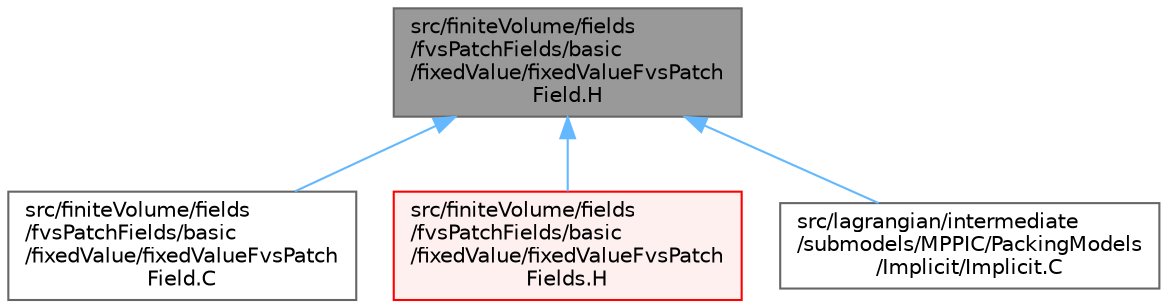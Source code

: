 digraph "src/finiteVolume/fields/fvsPatchFields/basic/fixedValue/fixedValueFvsPatchField.H"
{
 // LATEX_PDF_SIZE
  bgcolor="transparent";
  edge [fontname=Helvetica,fontsize=10,labelfontname=Helvetica,labelfontsize=10];
  node [fontname=Helvetica,fontsize=10,shape=box,height=0.2,width=0.4];
  Node1 [id="Node000001",label="src/finiteVolume/fields\l/fvsPatchFields/basic\l/fixedValue/fixedValueFvsPatch\lField.H",height=0.2,width=0.4,color="gray40", fillcolor="grey60", style="filled", fontcolor="black",tooltip=" "];
  Node1 -> Node2 [id="edge1_Node000001_Node000002",dir="back",color="steelblue1",style="solid",tooltip=" "];
  Node2 [id="Node000002",label="src/finiteVolume/fields\l/fvsPatchFields/basic\l/fixedValue/fixedValueFvsPatch\lField.C",height=0.2,width=0.4,color="grey40", fillcolor="white", style="filled",URL="$fixedValueFvsPatchField_8C.html",tooltip=" "];
  Node1 -> Node3 [id="edge2_Node000001_Node000003",dir="back",color="steelblue1",style="solid",tooltip=" "];
  Node3 [id="Node000003",label="src/finiteVolume/fields\l/fvsPatchFields/basic\l/fixedValue/fixedValueFvsPatch\lFields.H",height=0.2,width=0.4,color="red", fillcolor="#FFF0F0", style="filled",URL="$fixedValueFvsPatchFields_8H.html",tooltip=" "];
  Node1 -> Node12 [id="edge3_Node000001_Node000012",dir="back",color="steelblue1",style="solid",tooltip=" "];
  Node12 [id="Node000012",label="src/lagrangian/intermediate\l/submodels/MPPIC/PackingModels\l/Implicit/Implicit.C",height=0.2,width=0.4,color="grey40", fillcolor="white", style="filled",URL="$Implicit_8C.html",tooltip=" "];
}
